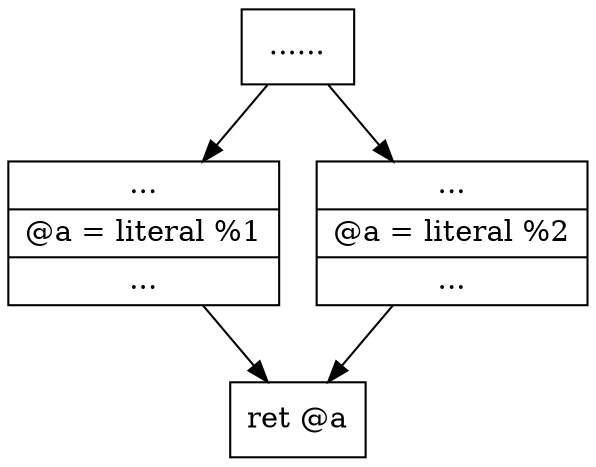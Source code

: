 digraph {
  node [shape=record];

  B1;
  B1 -> B2;
  B1 -> B3;

  B2 -> B4;
  B3 -> B4;

  B1 [label="{......}"]

  B2 [label="{...|@a = literal %1|...}"]

  B3 [label="{...|@a = literal %2|...}"]

  B4 [label="{ret @a}"]
}
